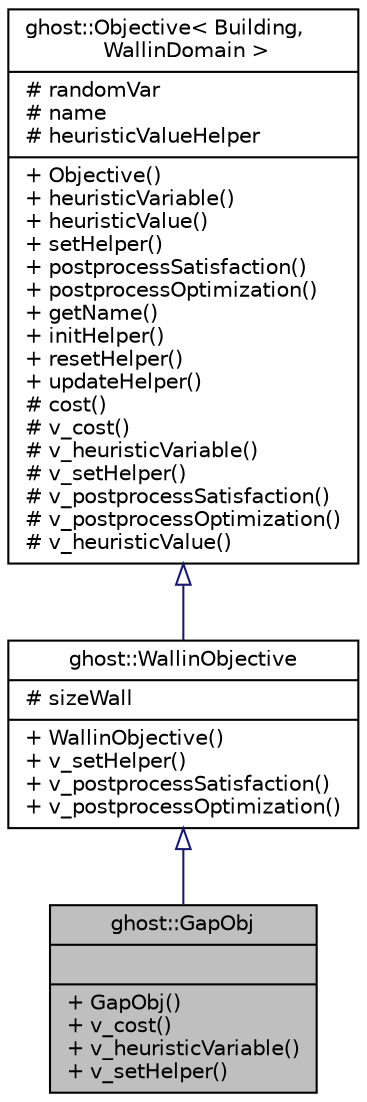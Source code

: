 digraph "ghost::GapObj"
{
  edge [fontname="Helvetica",fontsize="10",labelfontname="Helvetica",labelfontsize="10"];
  node [fontname="Helvetica",fontsize="10",shape=record];
  Node1 [label="{ghost::GapObj\n||+ GapObj()\l+ v_cost()\l+ v_heuristicVariable()\l+ v_setHelper()\l}",height=0.2,width=0.4,color="black", fillcolor="grey75", style="filled" fontcolor="black"];
  Node2 -> Node1 [dir="back",color="midnightblue",fontsize="10",style="solid",arrowtail="onormal",fontname="Helvetica"];
  Node2 [label="{ghost::WallinObjective\n|# sizeWall\l|+ WallinObjective()\l+ v_setHelper()\l+ v_postprocessSatisfaction()\l+ v_postprocessOptimization()\l}",height=0.2,width=0.4,color="black", fillcolor="white", style="filled",URL="$classghost_1_1WallinObjective.html"];
  Node3 -> Node2 [dir="back",color="midnightblue",fontsize="10",style="solid",arrowtail="onormal",fontname="Helvetica"];
  Node3 [label="{ghost::Objective\< Building,\l WallinDomain \>\n|# randomVar\l# name\l# heuristicValueHelper\l|+ Objective()\l+ heuristicVariable()\l+ heuristicValue()\l+ setHelper()\l+ postprocessSatisfaction()\l+ postprocessOptimization()\l+ getName()\l+ initHelper()\l+ resetHelper()\l+ updateHelper()\l# cost()\l# v_cost()\l# v_heuristicVariable()\l# v_setHelper()\l# v_postprocessSatisfaction()\l# v_postprocessOptimization()\l# v_heuristicValue()\l}",height=0.2,width=0.4,color="black", fillcolor="white", style="filled",URL="$classghost_1_1Objective.html"];
}
